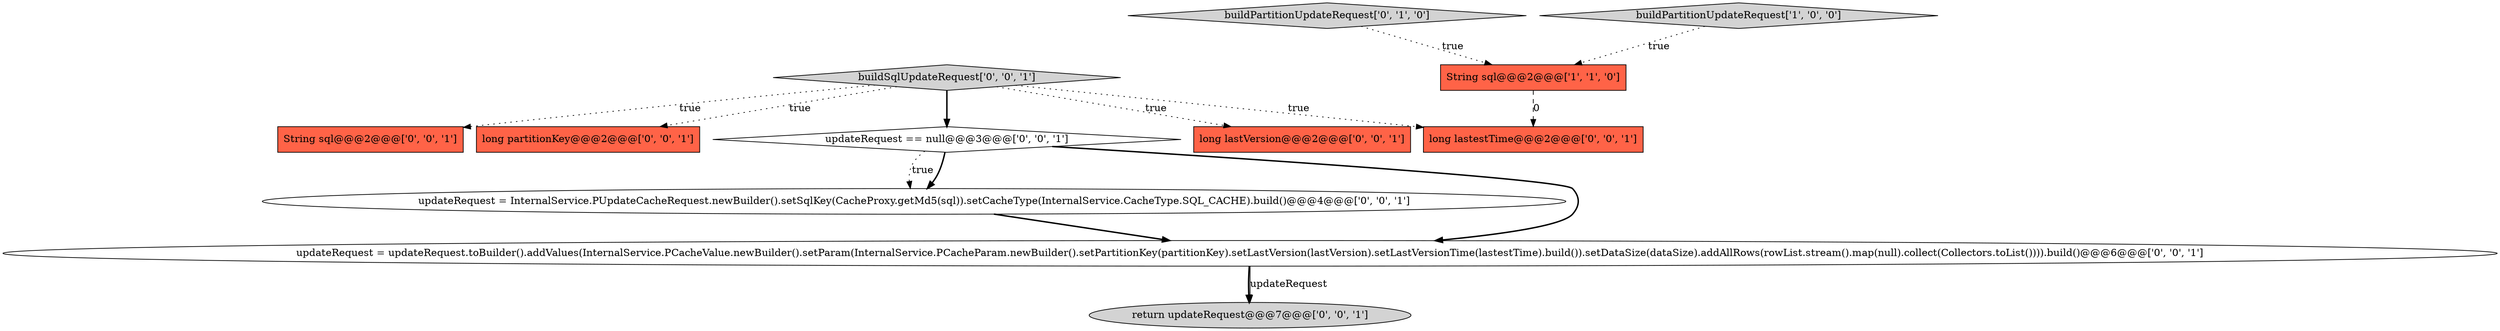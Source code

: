 digraph {
8 [style = filled, label = "long lastVersion@@@2@@@['0', '0', '1']", fillcolor = tomato, shape = box image = "AAA0AAABBB3BBB"];
9 [style = filled, label = "updateRequest = InternalService.PUpdateCacheRequest.newBuilder().setSqlKey(CacheProxy.getMd5(sql)).setCacheType(InternalService.CacheType.SQL_CACHE).build()@@@4@@@['0', '0', '1']", fillcolor = white, shape = ellipse image = "AAA0AAABBB3BBB"];
4 [style = filled, label = "return updateRequest@@@7@@@['0', '0', '1']", fillcolor = lightgray, shape = ellipse image = "AAA0AAABBB3BBB"];
11 [style = filled, label = "buildSqlUpdateRequest['0', '0', '1']", fillcolor = lightgray, shape = diamond image = "AAA0AAABBB3BBB"];
2 [style = filled, label = "buildPartitionUpdateRequest['0', '1', '0']", fillcolor = lightgray, shape = diamond image = "AAA0AAABBB2BBB"];
1 [style = filled, label = "buildPartitionUpdateRequest['1', '0', '0']", fillcolor = lightgray, shape = diamond image = "AAA0AAABBB1BBB"];
10 [style = filled, label = "long lastestTime@@@2@@@['0', '0', '1']", fillcolor = tomato, shape = box image = "AAA0AAABBB3BBB"];
5 [style = filled, label = "String sql@@@2@@@['0', '0', '1']", fillcolor = tomato, shape = box image = "AAA0AAABBB3BBB"];
6 [style = filled, label = "long partitionKey@@@2@@@['0', '0', '1']", fillcolor = tomato, shape = box image = "AAA0AAABBB3BBB"];
3 [style = filled, label = "updateRequest = updateRequest.toBuilder().addValues(InternalService.PCacheValue.newBuilder().setParam(InternalService.PCacheParam.newBuilder().setPartitionKey(partitionKey).setLastVersion(lastVersion).setLastVersionTime(lastestTime).build()).setDataSize(dataSize).addAllRows(rowList.stream().map(null).collect(Collectors.toList()))).build()@@@6@@@['0', '0', '1']", fillcolor = white, shape = ellipse image = "AAA0AAABBB3BBB"];
0 [style = filled, label = "String sql@@@2@@@['1', '1', '0']", fillcolor = tomato, shape = box image = "AAA0AAABBB1BBB"];
7 [style = filled, label = "updateRequest == null@@@3@@@['0', '0', '1']", fillcolor = white, shape = diamond image = "AAA0AAABBB3BBB"];
7->9 [style = bold, label=""];
9->3 [style = bold, label=""];
11->8 [style = dotted, label="true"];
0->10 [style = dashed, label="0"];
2->0 [style = dotted, label="true"];
11->10 [style = dotted, label="true"];
11->6 [style = dotted, label="true"];
7->9 [style = dotted, label="true"];
3->4 [style = bold, label=""];
1->0 [style = dotted, label="true"];
3->4 [style = solid, label="updateRequest"];
11->5 [style = dotted, label="true"];
11->7 [style = bold, label=""];
7->3 [style = bold, label=""];
}
